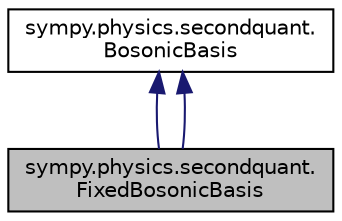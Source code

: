 digraph "sympy.physics.secondquant.FixedBosonicBasis"
{
 // LATEX_PDF_SIZE
  edge [fontname="Helvetica",fontsize="10",labelfontname="Helvetica",labelfontsize="10"];
  node [fontname="Helvetica",fontsize="10",shape=record];
  Node1 [label="sympy.physics.secondquant.\lFixedBosonicBasis",height=0.2,width=0.4,color="black", fillcolor="grey75", style="filled", fontcolor="black",tooltip=" "];
  Node2 -> Node1 [dir="back",color="midnightblue",fontsize="10",style="solid",fontname="Helvetica"];
  Node2 [label="sympy.physics.secondquant.\lBosonicBasis",height=0.2,width=0.4,color="black", fillcolor="white", style="filled",URL="$classsympy_1_1physics_1_1secondquant_1_1BosonicBasis.html",tooltip=" "];
  Node2 -> Node1 [dir="back",color="midnightblue",fontsize="10",style="solid",fontname="Helvetica"];
}

